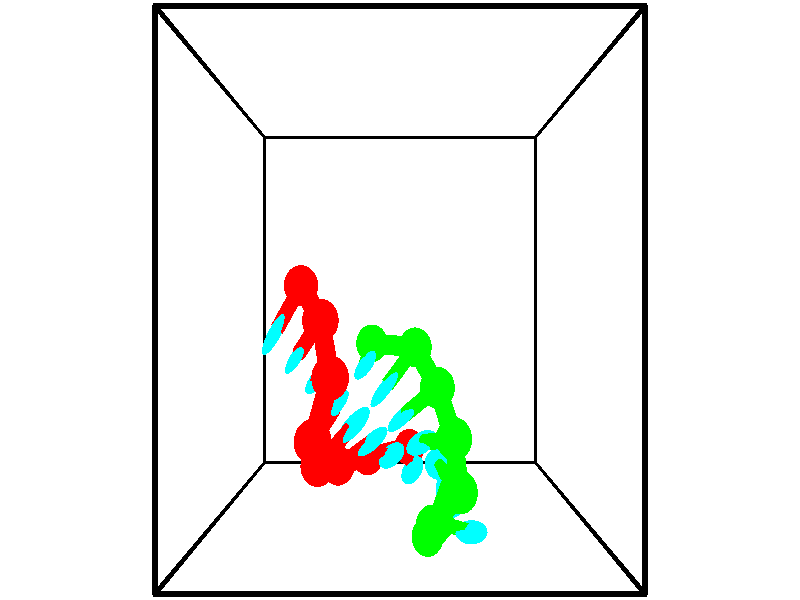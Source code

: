 // switches for output
#declare DRAW_BASES = 1; // possible values are 0, 1; only relevant for DNA ribbons
#declare DRAW_BASES_TYPE = 3; // possible values are 1, 2, 3; only relevant for DNA ribbons
#declare DRAW_FOG = 0; // set to 1 to enable fog

#include "colors.inc"

#include "transforms.inc"
background { rgb <1, 1, 1>}

#default {
   normal{
       ripples 0.25
       frequency 0.20
       turbulence 0.2
       lambda 5
   }
	finish {
		phong 0.1
		phong_size 40.
	}
}

// original window dimensions: 1024x640


// camera settings

camera {
	sky <-0, 1, 0>
	up <-0, 1, 0>
	right 1.6 * <1, 0, 0>
	location <2.5, 2.5, 11.1562>
	look_at <2.5, 2.5, 2.5>
	direction <0, 0, -8.6562>
	angle 67.0682
}


# declare cpy_camera_pos = <2.5, 2.5, 11.1562>;
# if (DRAW_FOG = 1)
fog {
	fog_type 2
	up vnormalize(cpy_camera_pos)
	color rgbt<1,1,1,0.3>
	distance 1e-5
	fog_alt 3e-3
	fog_offset 4
}
# end


// LIGHTS

# declare lum = 6;
global_settings {
	ambient_light rgb lum * <0.05, 0.05, 0.05>
	max_trace_level 15
}# declare cpy_direct_light_amount = 0.25;
light_source
{	1000 * <-1, -1, 1>,
	rgb lum * cpy_direct_light_amount
	parallel
}

light_source
{	1000 * <1, 1, -1>,
	rgb lum * cpy_direct_light_amount
	parallel
}

// strand 0

// nucleotide -1

// particle -1
sphere {
	<1.036741, 2.678034, 2.230478> 0.250000
	pigment { color rgbt <1,0,0,0> }
	no_shadow
}
cylinder {
	<0.829216, 2.344116, 2.304184>,  <0.704701, 2.143766, 2.348408>, 0.100000
	pigment { color rgbt <1,0,0,0> }
	no_shadow
}
cylinder {
	<0.829216, 2.344116, 2.304184>,  <1.036741, 2.678034, 2.230478>, 0.100000
	pigment { color rgbt <1,0,0,0> }
	no_shadow
}

// particle -1
sphere {
	<0.829216, 2.344116, 2.304184> 0.100000
	pigment { color rgbt <1,0,0,0> }
	no_shadow
}
sphere {
	0, 1
	scale<0.080000,0.200000,0.300000>
	matrix <0.853199, -0.519160, 0.050244,
		0.053720, 0.183282, 0.981591,
		-0.518811, -0.834794, 0.184266,
		0.673573, 2.093678, 2.359464>
	pigment { color rgbt <0,1,1,0> }
	no_shadow
}
cylinder {
	<1.401942, 2.265560, 2.828197>,  <1.036741, 2.678034, 2.230478>, 0.130000
	pigment { color rgbt <1,0,0,0> }
	no_shadow
}

// nucleotide -1

// particle -1
sphere {
	<1.401942, 2.265560, 2.828197> 0.250000
	pigment { color rgbt <1,0,0,0> }
	no_shadow
}
cylinder {
	<1.179710, 2.014137, 2.610481>,  <1.046372, 1.863284, 2.479852>, 0.100000
	pigment { color rgbt <1,0,0,0> }
	no_shadow
}
cylinder {
	<1.179710, 2.014137, 2.610481>,  <1.401942, 2.265560, 2.828197>, 0.100000
	pigment { color rgbt <1,0,0,0> }
	no_shadow
}

// particle -1
sphere {
	<1.179710, 2.014137, 2.610481> 0.100000
	pigment { color rgbt <1,0,0,0> }
	no_shadow
}
sphere {
	0, 1
	scale<0.080000,0.200000,0.300000>
	matrix <0.791229, -0.600842, -0.113776,
		-0.255516, -0.493868, 0.831147,
		-0.555579, -0.628556, -0.544288,
		1.013037, 1.825570, 2.447195>
	pigment { color rgbt <0,1,1,0> }
	no_shadow
}
cylinder {
	<1.564974, 1.629352, 3.072248>,  <1.401942, 2.265560, 2.828197>, 0.130000
	pigment { color rgbt <1,0,0,0> }
	no_shadow
}

// nucleotide -1

// particle -1
sphere {
	<1.564974, 1.629352, 3.072248> 0.250000
	pigment { color rgbt <1,0,0,0> }
	no_shadow
}
cylinder {
	<1.406799, 1.572662, 2.709251>,  <1.311894, 1.538648, 2.491453>, 0.100000
	pigment { color rgbt <1,0,0,0> }
	no_shadow
}
cylinder {
	<1.406799, 1.572662, 2.709251>,  <1.564974, 1.629352, 3.072248>, 0.100000
	pigment { color rgbt <1,0,0,0> }
	no_shadow
}

// particle -1
sphere {
	<1.406799, 1.572662, 2.709251> 0.100000
	pigment { color rgbt <1,0,0,0> }
	no_shadow
}
sphere {
	0, 1
	scale<0.080000,0.200000,0.300000>
	matrix <0.722932, -0.657482, -0.212336,
		-0.566567, -0.740021, 0.362451,
		-0.395438, -0.141725, -0.907493,
		1.288168, 1.530145, 2.437004>
	pigment { color rgbt <0,1,1,0> }
	no_shadow
}
cylinder {
	<1.327930, 0.917791, 3.055948>,  <1.564974, 1.629352, 3.072248>, 0.130000
	pigment { color rgbt <1,0,0,0> }
	no_shadow
}

// nucleotide -1

// particle -1
sphere {
	<1.327930, 0.917791, 3.055948> 0.250000
	pigment { color rgbt <1,0,0,0> }
	no_shadow
}
cylinder {
	<1.469719, 1.093102, 2.725552>,  <1.554793, 1.198288, 2.527314>, 0.100000
	pigment { color rgbt <1,0,0,0> }
	no_shadow
}
cylinder {
	<1.469719, 1.093102, 2.725552>,  <1.327930, 0.917791, 3.055948>, 0.100000
	pigment { color rgbt <1,0,0,0> }
	no_shadow
}

// particle -1
sphere {
	<1.469719, 1.093102, 2.725552> 0.100000
	pigment { color rgbt <1,0,0,0> }
	no_shadow
}
sphere {
	0, 1
	scale<0.080000,0.200000,0.300000>
	matrix <0.644682, -0.754389, -0.123619,
		-0.677298, -0.488682, -0.549960,
		0.354473, 0.438277, -0.825991,
		1.576061, 1.224585, 2.477754>
	pigment { color rgbt <0,1,1,0> }
	no_shadow
}
cylinder {
	<1.317344, 0.510284, 2.450070>,  <1.327930, 0.917791, 3.055948>, 0.130000
	pigment { color rgbt <1,0,0,0> }
	no_shadow
}

// nucleotide -1

// particle -1
sphere {
	<1.317344, 0.510284, 2.450070> 0.250000
	pigment { color rgbt <1,0,0,0> }
	no_shadow
}
cylinder {
	<1.603333, 0.771248, 2.349529>,  <1.774926, 0.927826, 2.289205>, 0.100000
	pigment { color rgbt <1,0,0,0> }
	no_shadow
}
cylinder {
	<1.603333, 0.771248, 2.349529>,  <1.317344, 0.510284, 2.450070>, 0.100000
	pigment { color rgbt <1,0,0,0> }
	no_shadow
}

// particle -1
sphere {
	<1.603333, 0.771248, 2.349529> 0.100000
	pigment { color rgbt <1,0,0,0> }
	no_shadow
}
sphere {
	0, 1
	scale<0.080000,0.200000,0.300000>
	matrix <0.533026, -0.741288, -0.407892,
		-0.452436, 0.157655, -0.877751,
		0.714972, 0.652409, -0.251351,
		1.817824, 0.966971, 2.274124>
	pigment { color rgbt <0,1,1,0> }
	no_shadow
}
cylinder {
	<1.540535, 0.344236, 1.737447>,  <1.317344, 0.510284, 2.450070>, 0.130000
	pigment { color rgbt <1,0,0,0> }
	no_shadow
}

// nucleotide -1

// particle -1
sphere {
	<1.540535, 0.344236, 1.737447> 0.250000
	pigment { color rgbt <1,0,0,0> }
	no_shadow
}
cylinder {
	<1.846176, 0.554428, 1.887123>,  <2.029561, 0.680543, 1.976929>, 0.100000
	pigment { color rgbt <1,0,0,0> }
	no_shadow
}
cylinder {
	<1.846176, 0.554428, 1.887123>,  <1.540535, 0.344236, 1.737447>, 0.100000
	pigment { color rgbt <1,0,0,0> }
	no_shadow
}

// particle -1
sphere {
	<1.846176, 0.554428, 1.887123> 0.100000
	pigment { color rgbt <1,0,0,0> }
	no_shadow
}
sphere {
	0, 1
	scale<0.080000,0.200000,0.300000>
	matrix <0.626723, -0.742142, -0.237578,
		0.152860, 0.416048, -0.896403,
		0.764102, 0.525480, 0.374191,
		2.075407, 0.712072, 1.999380>
	pigment { color rgbt <0,1,1,0> }
	no_shadow
}
cylinder {
	<1.970988, 0.352360, 1.225634>,  <1.540535, 0.344236, 1.737447>, 0.130000
	pigment { color rgbt <1,0,0,0> }
	no_shadow
}

// nucleotide -1

// particle -1
sphere {
	<1.970988, 0.352360, 1.225634> 0.250000
	pigment { color rgbt <1,0,0,0> }
	no_shadow
}
cylinder {
	<2.196381, 0.430779, 1.546646>,  <2.331616, 0.477830, 1.739253>, 0.100000
	pigment { color rgbt <1,0,0,0> }
	no_shadow
}
cylinder {
	<2.196381, 0.430779, 1.546646>,  <1.970988, 0.352360, 1.225634>, 0.100000
	pigment { color rgbt <1,0,0,0> }
	no_shadow
}

// particle -1
sphere {
	<2.196381, 0.430779, 1.546646> 0.100000
	pigment { color rgbt <1,0,0,0> }
	no_shadow
}
sphere {
	0, 1
	scale<0.080000,0.200000,0.300000>
	matrix <0.667415, -0.680539, -0.302365,
		0.486875, 0.705997, -0.514315,
		0.563481, 0.196047, 0.802530,
		2.365425, 0.489593, 1.787405>
	pigment { color rgbt <0,1,1,0> }
	no_shadow
}
cylinder {
	<2.655471, 0.445496, 1.041791>,  <1.970988, 0.352360, 1.225634>, 0.130000
	pigment { color rgbt <1,0,0,0> }
	no_shadow
}

// nucleotide -1

// particle -1
sphere {
	<2.655471, 0.445496, 1.041791> 0.250000
	pigment { color rgbt <1,0,0,0> }
	no_shadow
}
cylinder {
	<2.676186, 0.355171, 1.430908>,  <2.688614, 0.300976, 1.664379>, 0.100000
	pigment { color rgbt <1,0,0,0> }
	no_shadow
}
cylinder {
	<2.676186, 0.355171, 1.430908>,  <2.655471, 0.445496, 1.041791>, 0.100000
	pigment { color rgbt <1,0,0,0> }
	no_shadow
}

// particle -1
sphere {
	<2.676186, 0.355171, 1.430908> 0.100000
	pigment { color rgbt <1,0,0,0> }
	no_shadow
}
sphere {
	0, 1
	scale<0.080000,0.200000,0.300000>
	matrix <0.576760, -0.788460, -0.213727,
		0.815271, 0.572136, 0.089408,
		0.051786, -0.225812, 0.972793,
		2.691721, 0.287428, 1.722746>
	pigment { color rgbt <0,1,1,0> }
	no_shadow
}
// strand 1

// nucleotide -1

// particle -1
sphere {
	<3.161178, -0.626695, 0.980414> 0.250000
	pigment { color rgbt <0,1,0,0> }
	no_shadow
}
cylinder {
	<3.435059, -0.609810, 1.271454>,  <3.599387, -0.599679, 1.446078>, 0.100000
	pigment { color rgbt <0,1,0,0> }
	no_shadow
}
cylinder {
	<3.435059, -0.609810, 1.271454>,  <3.161178, -0.626695, 0.980414>, 0.100000
	pigment { color rgbt <0,1,0,0> }
	no_shadow
}

// particle -1
sphere {
	<3.435059, -0.609810, 1.271454> 0.100000
	pigment { color rgbt <0,1,0,0> }
	no_shadow
}
sphere {
	0, 1
	scale<0.080000,0.200000,0.300000>
	matrix <-0.386063, 0.867763, 0.312957,
		-0.618174, -0.495181, 0.610456,
		0.684702, 0.042213, 0.727600,
		3.640469, -0.597146, 1.489734>
	pigment { color rgbt <0,1,1,0> }
	no_shadow
}
cylinder {
	<2.932958, -0.609202, 1.642741>,  <3.161178, -0.626695, 0.980414>, 0.130000
	pigment { color rgbt <0,1,0,0> }
	no_shadow
}

// nucleotide -1

// particle -1
sphere {
	<2.932958, -0.609202, 1.642741> 0.250000
	pigment { color rgbt <0,1,0,0> }
	no_shadow
}
cylinder {
	<3.224026, -0.335037, 1.653389>,  <3.398666, -0.170538, 1.659778>, 0.100000
	pigment { color rgbt <0,1,0,0> }
	no_shadow
}
cylinder {
	<3.224026, -0.335037, 1.653389>,  <2.932958, -0.609202, 1.642741>, 0.100000
	pigment { color rgbt <0,1,0,0> }
	no_shadow
}

// particle -1
sphere {
	<3.224026, -0.335037, 1.653389> 0.100000
	pigment { color rgbt <0,1,0,0> }
	no_shadow
}
sphere {
	0, 1
	scale<0.080000,0.200000,0.300000>
	matrix <-0.639996, 0.664469, 0.385858,
		0.246784, -0.297813, 0.922174,
		0.727670, 0.685411, 0.026619,
		3.442327, -0.129414, 1.661375>
	pigment { color rgbt <0,1,1,0> }
	no_shadow
}
cylinder {
	<2.979116, -0.249913, 2.338770>,  <2.932958, -0.609202, 1.642741>, 0.130000
	pigment { color rgbt <0,1,0,0> }
	no_shadow
}

// nucleotide -1

// particle -1
sphere {
	<2.979116, -0.249913, 2.338770> 0.250000
	pigment { color rgbt <0,1,0,0> }
	no_shadow
}
cylinder {
	<3.133110, -0.006012, 2.061646>,  <3.225507, 0.140329, 1.895371>, 0.100000
	pigment { color rgbt <0,1,0,0> }
	no_shadow
}
cylinder {
	<3.133110, -0.006012, 2.061646>,  <2.979116, -0.249913, 2.338770>, 0.100000
	pigment { color rgbt <0,1,0,0> }
	no_shadow
}

// particle -1
sphere {
	<3.133110, -0.006012, 2.061646> 0.100000
	pigment { color rgbt <0,1,0,0> }
	no_shadow
}
sphere {
	0, 1
	scale<0.080000,0.200000,0.300000>
	matrix <-0.465597, 0.776462, 0.424648,
		0.796872, 0.159088, 0.582826,
		0.384985, 0.609752, -0.692812,
		3.248606, 0.176914, 1.853802>
	pigment { color rgbt <0,1,1,0> }
	no_shadow
}
cylinder {
	<3.340708, 0.252435, 2.682510>,  <2.979116, -0.249913, 2.338770>, 0.130000
	pigment { color rgbt <0,1,0,0> }
	no_shadow
}

// nucleotide -1

// particle -1
sphere {
	<3.340708, 0.252435, 2.682510> 0.250000
	pigment { color rgbt <0,1,0,0> }
	no_shadow
}
cylinder {
	<3.188992, 0.363365, 2.329414>,  <3.097961, 0.429923, 2.117557>, 0.100000
	pigment { color rgbt <0,1,0,0> }
	no_shadow
}
cylinder {
	<3.188992, 0.363365, 2.329414>,  <3.340708, 0.252435, 2.682510>, 0.100000
	pigment { color rgbt <0,1,0,0> }
	no_shadow
}

// particle -1
sphere {
	<3.188992, 0.363365, 2.329414> 0.100000
	pigment { color rgbt <0,1,0,0> }
	no_shadow
}
sphere {
	0, 1
	scale<0.080000,0.200000,0.300000>
	matrix <-0.500729, 0.740734, 0.447865,
		0.778079, 0.611884, -0.142090,
		-0.379293, 0.277326, -0.882738,
		3.075204, 0.446563, 2.064593>
	pigment { color rgbt <0,1,1,0> }
	no_shadow
}
cylinder {
	<3.253728, 0.887022, 2.737898>,  <3.340708, 0.252435, 2.682510>, 0.130000
	pigment { color rgbt <0,1,0,0> }
	no_shadow
}

// nucleotide -1

// particle -1
sphere {
	<3.253728, 0.887022, 2.737898> 0.250000
	pigment { color rgbt <0,1,0,0> }
	no_shadow
}
cylinder {
	<3.002254, 0.801346, 2.438866>,  <2.851370, 0.749940, 2.259446>, 0.100000
	pigment { color rgbt <0,1,0,0> }
	no_shadow
}
cylinder {
	<3.002254, 0.801346, 2.438866>,  <3.253728, 0.887022, 2.737898>, 0.100000
	pigment { color rgbt <0,1,0,0> }
	no_shadow
}

// particle -1
sphere {
	<3.002254, 0.801346, 2.438866> 0.100000
	pigment { color rgbt <0,1,0,0> }
	no_shadow
}
sphere {
	0, 1
	scale<0.080000,0.200000,0.300000>
	matrix <-0.591980, 0.755210, 0.281454,
		0.504296, 0.619499, -0.601586,
		-0.628684, -0.214191, -0.747582,
		2.813649, 0.737089, 2.214591>
	pigment { color rgbt <0,1,1,0> }
	no_shadow
}
cylinder {
	<3.035548, 1.452173, 2.491332>,  <3.253728, 0.887022, 2.737898>, 0.130000
	pigment { color rgbt <0,1,0,0> }
	no_shadow
}

// nucleotide -1

// particle -1
sphere {
	<3.035548, 1.452173, 2.491332> 0.250000
	pigment { color rgbt <0,1,0,0> }
	no_shadow
}
cylinder {
	<2.752010, 1.226921, 2.321426>,  <2.581888, 1.091770, 2.219483>, 0.100000
	pigment { color rgbt <0,1,0,0> }
	no_shadow
}
cylinder {
	<2.752010, 1.226921, 2.321426>,  <3.035548, 1.452173, 2.491332>, 0.100000
	pigment { color rgbt <0,1,0,0> }
	no_shadow
}

// particle -1
sphere {
	<2.752010, 1.226921, 2.321426> 0.100000
	pigment { color rgbt <0,1,0,0> }
	no_shadow
}
sphere {
	0, 1
	scale<0.080000,0.200000,0.300000>
	matrix <-0.668277, 0.728849, 0.148949,
		0.225711, 0.389441, -0.892967,
		-0.708845, -0.563129, -0.424764,
		2.539357, 1.057982, 2.193997>
	pigment { color rgbt <0,1,1,0> }
	no_shadow
}
cylinder {
	<2.730035, 1.902659, 2.007540>,  <3.035548, 1.452173, 2.491332>, 0.130000
	pigment { color rgbt <0,1,0,0> }
	no_shadow
}

// nucleotide -1

// particle -1
sphere {
	<2.730035, 1.902659, 2.007540> 0.250000
	pigment { color rgbt <0,1,0,0> }
	no_shadow
}
cylinder {
	<2.468941, 1.618141, 2.111847>,  <2.312284, 1.447431, 2.174431>, 0.100000
	pigment { color rgbt <0,1,0,0> }
	no_shadow
}
cylinder {
	<2.468941, 1.618141, 2.111847>,  <2.730035, 1.902659, 2.007540>, 0.100000
	pigment { color rgbt <0,1,0,0> }
	no_shadow
}

// particle -1
sphere {
	<2.468941, 1.618141, 2.111847> 0.100000
	pigment { color rgbt <0,1,0,0> }
	no_shadow
}
sphere {
	0, 1
	scale<0.080000,0.200000,0.300000>
	matrix <-0.715748, 0.691808, 0.095430,
		-0.248279, -0.124353, -0.960674,
		-0.652734, -0.711293, 0.260767,
		2.273120, 1.404753, 2.190077>
	pigment { color rgbt <0,1,1,0> }
	no_shadow
}
cylinder {
	<2.052057, 1.923704, 1.533789>,  <2.730035, 1.902659, 2.007540>, 0.130000
	pigment { color rgbt <0,1,0,0> }
	no_shadow
}

// nucleotide -1

// particle -1
sphere {
	<2.052057, 1.923704, 1.533789> 0.250000
	pigment { color rgbt <0,1,0,0> }
	no_shadow
}
cylinder {
	<2.013084, 1.794044, 1.910179>,  <1.989701, 1.716249, 2.136013>, 0.100000
	pigment { color rgbt <0,1,0,0> }
	no_shadow
}
cylinder {
	<2.013084, 1.794044, 1.910179>,  <2.052057, 1.923704, 1.533789>, 0.100000
	pigment { color rgbt <0,1,0,0> }
	no_shadow
}

// particle -1
sphere {
	<2.013084, 1.794044, 1.910179> 0.100000
	pigment { color rgbt <0,1,0,0> }
	no_shadow
}
sphere {
	0, 1
	scale<0.080000,0.200000,0.300000>
	matrix <-0.663288, 0.726039, 0.181427,
		-0.741995, -0.606461, -0.285743,
		-0.097432, -0.324148, 0.940976,
		1.983855, 1.696800, 2.192472>
	pigment { color rgbt <0,1,1,0> }
	no_shadow
}
// box output
cylinder {
	<0.000000, 0.000000, 0.000000>,  <5.000000, 0.000000, 0.000000>, 0.025000
	pigment { color rgbt <0,0,0,0> }
	no_shadow
}
cylinder {
	<0.000000, 0.000000, 0.000000>,  <0.000000, 5.000000, 0.000000>, 0.025000
	pigment { color rgbt <0,0,0,0> }
	no_shadow
}
cylinder {
	<0.000000, 0.000000, 0.000000>,  <0.000000, 0.000000, 5.000000>, 0.025000
	pigment { color rgbt <0,0,0,0> }
	no_shadow
}
cylinder {
	<5.000000, 5.000000, 5.000000>,  <0.000000, 5.000000, 5.000000>, 0.025000
	pigment { color rgbt <0,0,0,0> }
	no_shadow
}
cylinder {
	<5.000000, 5.000000, 5.000000>,  <5.000000, 0.000000, 5.000000>, 0.025000
	pigment { color rgbt <0,0,0,0> }
	no_shadow
}
cylinder {
	<5.000000, 5.000000, 5.000000>,  <5.000000, 5.000000, 0.000000>, 0.025000
	pigment { color rgbt <0,0,0,0> }
	no_shadow
}
cylinder {
	<0.000000, 0.000000, 5.000000>,  <0.000000, 5.000000, 5.000000>, 0.025000
	pigment { color rgbt <0,0,0,0> }
	no_shadow
}
cylinder {
	<0.000000, 0.000000, 5.000000>,  <5.000000, 0.000000, 5.000000>, 0.025000
	pigment { color rgbt <0,0,0,0> }
	no_shadow
}
cylinder {
	<5.000000, 5.000000, 0.000000>,  <0.000000, 5.000000, 0.000000>, 0.025000
	pigment { color rgbt <0,0,0,0> }
	no_shadow
}
cylinder {
	<5.000000, 5.000000, 0.000000>,  <5.000000, 0.000000, 0.000000>, 0.025000
	pigment { color rgbt <0,0,0,0> }
	no_shadow
}
cylinder {
	<5.000000, 0.000000, 5.000000>,  <5.000000, 0.000000, 0.000000>, 0.025000
	pigment { color rgbt <0,0,0,0> }
	no_shadow
}
cylinder {
	<0.000000, 5.000000, 0.000000>,  <0.000000, 5.000000, 5.000000>, 0.025000
	pigment { color rgbt <0,0,0,0> }
	no_shadow
}
// end of box output
